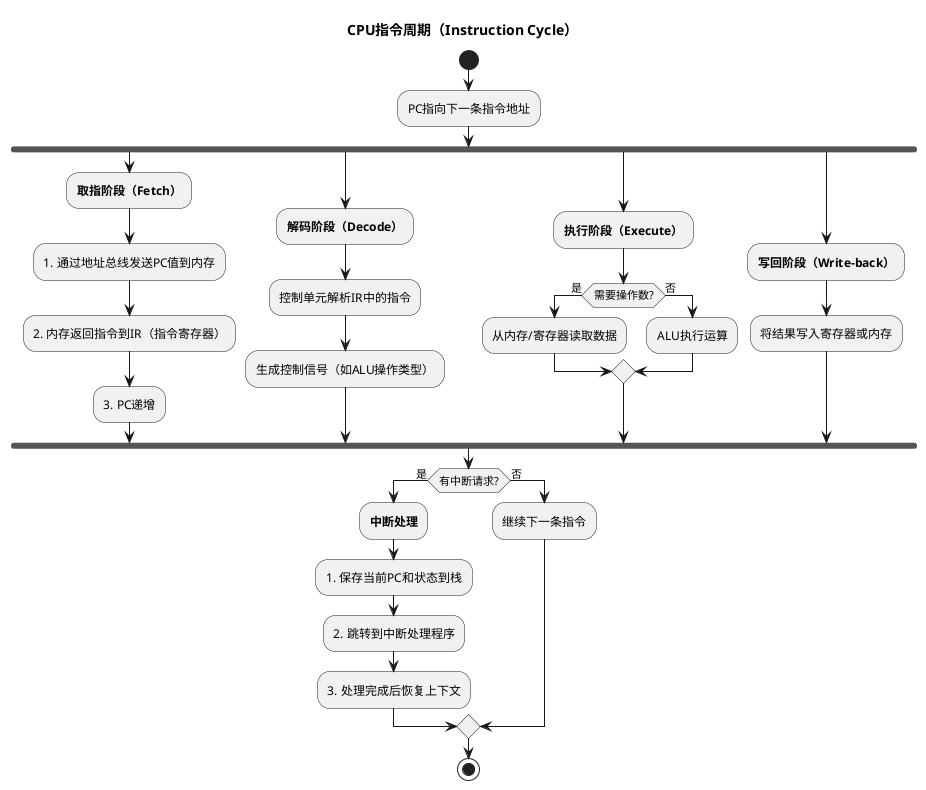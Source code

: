 @startuml
skinparam backgroundColor transparent

title CPU指令周期（Instruction Cycle）

start
:PC指向下一条指令地址;
fork
  :**取指阶段（Fetch）**;
  :1. 通过地址总线发送PC值到内存;
  :2. 内存返回指令到IR（指令寄存器）;
  :3. PC递增;
fork again
  :**解码阶段（Decode）**;
  :控制单元解析IR中的指令;
  :生成控制信号（如ALU操作类型）;
fork again
  :**执行阶段（Execute）**;
  if (需要操作数?) then (是)
    :从内存/寄存器读取数据;
  else (否)
    :ALU执行运算;
  endif
fork again
  :**写回阶段（Write-back）**;
  :将结果写入寄存器或内存;
end fork

if (有中断请求?) then (是)
  :**中断处理**;
    :1. 保存当前PC和状态到栈;
    :2. 跳转到中断处理程序;
    :3. 处理完成后恢复上下文;
else (否)
  :继续下一条指令;
endif

stop

@enduml